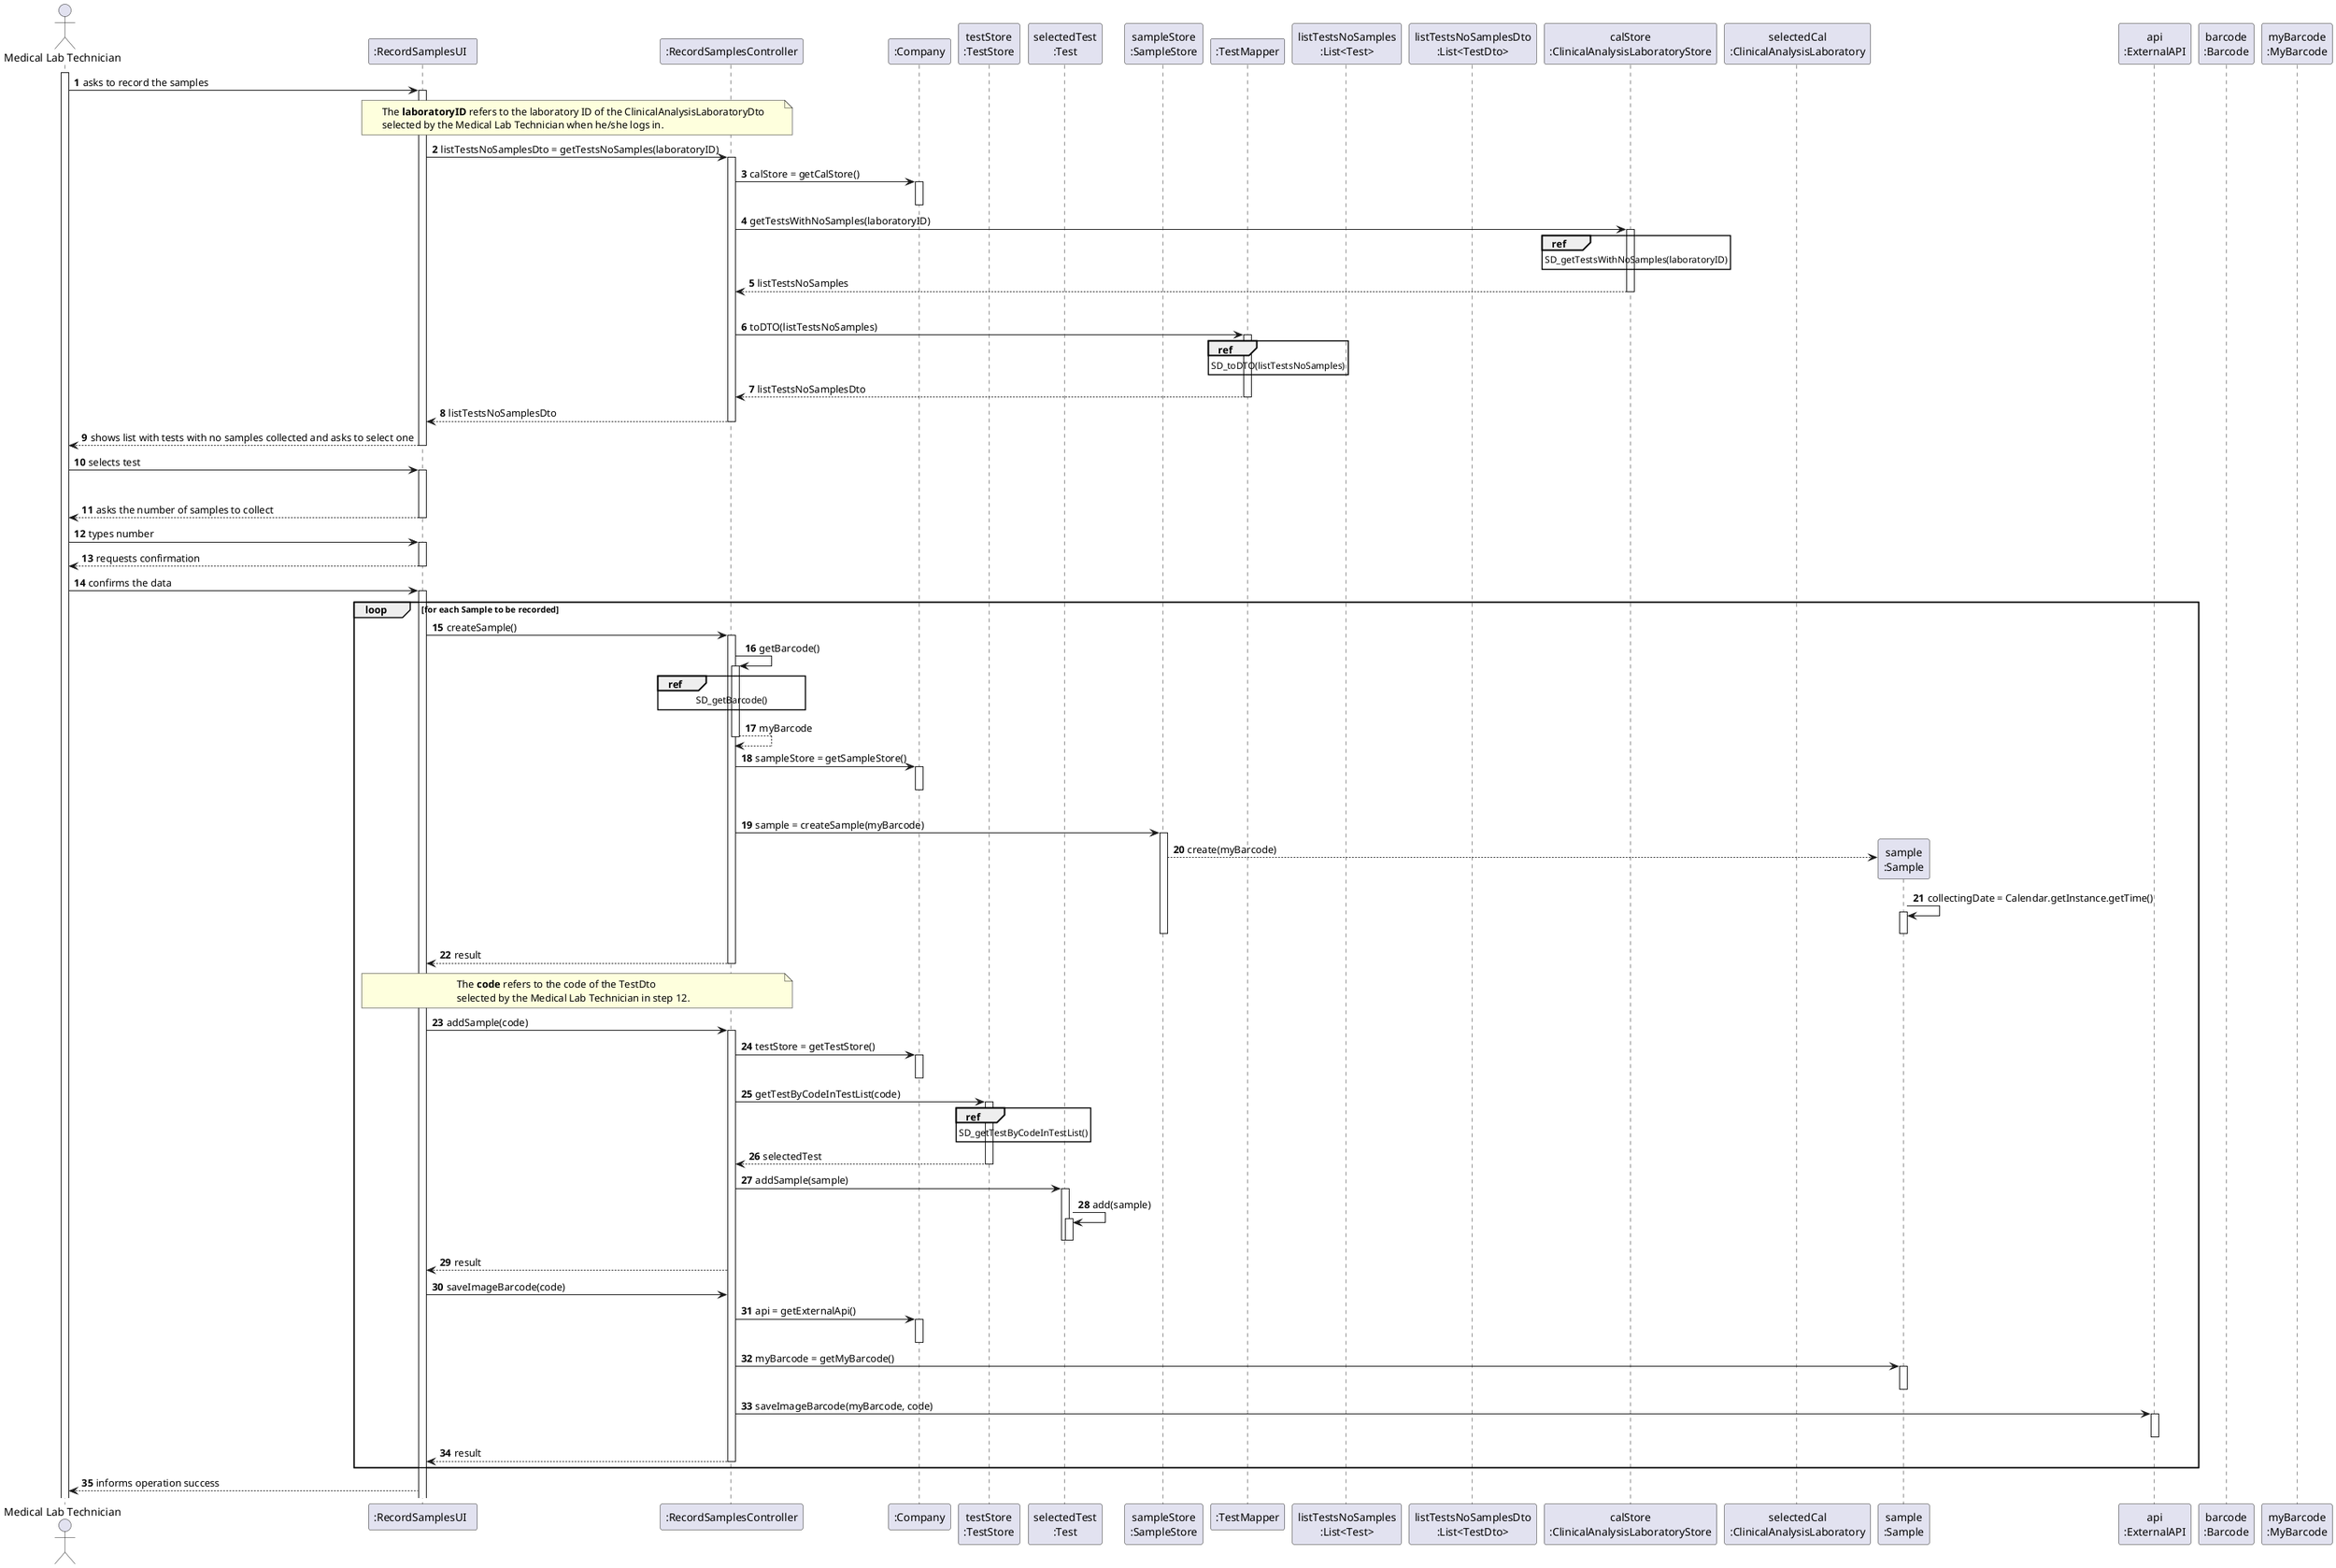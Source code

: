 @startuml

autonumber

actor "Medical Lab Technician" as MLT

participant ":RecordSamplesUI  " as UI
participant ":RecordSamplesController" as CTRL
participant ":Company" as COMPANY
participant "testStore\n:TestStore" as TEST_STORE
participant "selectedTest\n:Test" as SELECTED_TEST
participant "sampleStore\n:SampleStore" as SAMPLE_STORE
participant ":TestMapper" as TEST_MAPPER
participant "listTestsNoSamples\n:List<Test>" as LIST_TESTS_NO_SAMPLES
participant "listTestsNoSamplesDto\n:List<TestDto>" as LIST_TESTS_NO_SAMPLES_DTO
participant "calStore\n:ClinicalAnalysisLaboratoryStore" as CAL_STORE
participant "selectedCal\n:ClinicalAnalysisLaboratory" as CAL
participant "sample\n:Sample" as SAMPLE
participant "api\n:ExternalAPI" as API
participant "barcode\n:Barcode" as BARCODE
participant "myBarcode\n:MyBarcode" as MY_BARCODE

activate MLT
MLT -> UI : asks to record the samples
activate UI

note over UI, CTRL
The **laboratoryID** refers to the laboratory ID of the ClinicalAnalysisLaboratoryDto
selected by the Medical Lab Technician when he/she logs in.
end note
UI -> CTRL : listTestsNoSamplesDto = getTestsNoSamples(laboratoryID)
activate CTRL

CTRL -> COMPANY : calStore = getCalStore()
activate COMPANY
deactivate COMPANY

CTRL -> CAL_STORE : getTestsWithNoSamples(laboratoryID)
activate CAL_STORE
ref over CAL_STORE
SD_getTestsWithNoSamples(laboratoryID)
end
CAL_STORE --> CTRL : listTestsNoSamples
deactivate CAL_STORE
|||
/'
CTRL -> COMPANY : testStore = getTestStore()
activate COMPANY
|||
deactivate COMPANY'/
/'
CTRL -> TEST_STORE : getTestsWithNoSamples(selectedCal)
activate TEST_STORE

ref over TEST_STORE
SD_getTestsWithNoSamples(selectedCal)
end

TEST_STORE --> CTRL : listTestsNoSamples
deactivate TEST_STORE
|||'/

CTRL -> TEST_MAPPER : toDTO(listTestsNoSamples)
activate TEST_MAPPER

ref over TEST_MAPPER
SD_toDTO(listTestsNoSamples)
end

TEST_MAPPER --> CTRL : listTestsNoSamplesDto
deactivate TEST_MAPPER

CTRL --> UI : listTestsNoSamplesDto
deactivate CTRL

UI --> MLT : shows list with tests with no samples collected and asks to select one
deactivate UI


MLT -> UI : selects test
activate UI

/'UI -> UI : selectedTestDto = (TestDto) Utils.showAndSelectOne(listTestWithNoSamplesDto, "msg")
activate UI
deactivate UI'/

/'note over UI, CTRL
The **code** refers to the code of the TestDto
selected by the Medical Lab Technician.
end note
UI -> CTRL : selectedTest = getTestByCode(code)
activate CTRL

CTRL -> COMPANY : testStore = getTestStore()
activate COMPANY
deactivate COMPANY

CTRL -> TEST_STORE : selectedTest = getTestByCode(code)
activate TEST_STORE
TEST_STORE --> SELECTED_TEST** : create()
TEST_STORE --> CTRL : selectedTest
deactivate TEST_STORE

CTRL --> UI : selectedTest'/

deactivate CTRL


UI --> MLT : asks the number of samples to collect
deactivate UI

MLT -> UI : types number
activate UI

UI --> MLT : requests confirmation
deactivate UI

MLT -> UI : confirms the data
activate UI

loop for each Sample to be recorded
UI -> CTRL : createSample()
activate CTRL

CTRL -> CTRL : getBarcode()
activate CTRL
ref over CTRL
SD_getBarcode()
end
CTRL --> CTRL : myBarcode
deactivate CTRL

CTRL -> COMPANY : sampleStore = getSampleStore()
activate COMPANY
|||
deactivate COMPANY


CTRL -> SAMPLE_STORE : sample = createSample(myBarcode)
activate SAMPLE_STORE

SAMPLE_STORE --> SAMPLE** : create(myBarcode)

SAMPLE -> SAMPLE : collectingDate = Calendar.getInstance.getTime()
activate SAMPLE
deactivate SAMPLE

deactivate SAMPLE_STORE

/'
SAMPLE -> SAMPLE : api = getExternalAPI()
activate SAMPLE
deactivate SAMPLE
'/


/'
SAMPLE -> API : barcode = getBarcode(barcodeNumber)
activate API
'/
/'
API --> BARCODE** : create(barcodeNumber)

API --> SAMPLE : barcode'/
/'deactivate SAMPLE'/
deactivate COMPANY
deactivate API

CTRL --> UI : result
deactivate CTRL



/'UI --> MLT : shows data and requests confirmation

MLT -> UI : confirms the data'/

/' SAVESAMPLE()
UI -> CTRL : saveSample()
activate CTRL

CTRL -> COMPANY : sampleStore = getSampleStore()
activate COMPANY
deactivate COMPANY

CTRL -> SAMPLE_STORE : saveSample(sample)
activate SAMPLE_STORE


SAMPLE_STORE -> SAMPLE_STORE : validateSample(sample)
activate SAMPLE_STORE
deactivate SAMPLE_STORE

SAMPLE_STORE -> SAMPLE_STORE : addSample(sample)
activate SAMPLE_STORE
deactivate SAMPLE_STORE

CTRL --> UI : result

deactivate SAMPLE_STORE
'/


note over UI, CTRL
The **code** refers to the code of the TestDto
selected by the Medical Lab Technician in step 12.
end note
UI -> CTRL : addSample(code)
activate CTRL




CTRL -> COMPANY : testStore = getTestStore()
activate COMPANY
deactivate COMPANY

CTRL -> TEST_STORE : getTestByCodeInTestList(code)
activate TEST_STORE
ref over TEST_STORE
SD_getTestByCodeInTestList()
end
TEST_STORE --> CTRL : selectedTest
deactivate TEST_STORE

CTRL -> SELECTED_TEST : addSample(sample)
activate SELECTED_TEST

SELECTED_TEST -> SELECTED_TEST : add(sample)
activate SELECTED_TEST
deactivate SELECTED_TEST

deactivate SELECTED_TEST


/'dentro do método addSample, vai-se verificar se a sample já está lá?'/

CTRL --> UI : result

UI -> CTRL : saveImageBarcode(code)

CTRL -> COMPANY : api = getExternalApi()
activate COMPANY
deactivate COMPANY

CTRL -> SAMPLE : myBarcode = getMyBarcode()
activate SAMPLE
deactivate SAMPLE

CTRL -> API : saveImageBarcode(myBarcode, code)
activate API
deactivate API

CTRL --> UI : result

deactivate CTRL

end

UI --> MLT : informs operation success


/'colocar requests confirmation
e confirms the data em cima'/



@enduml